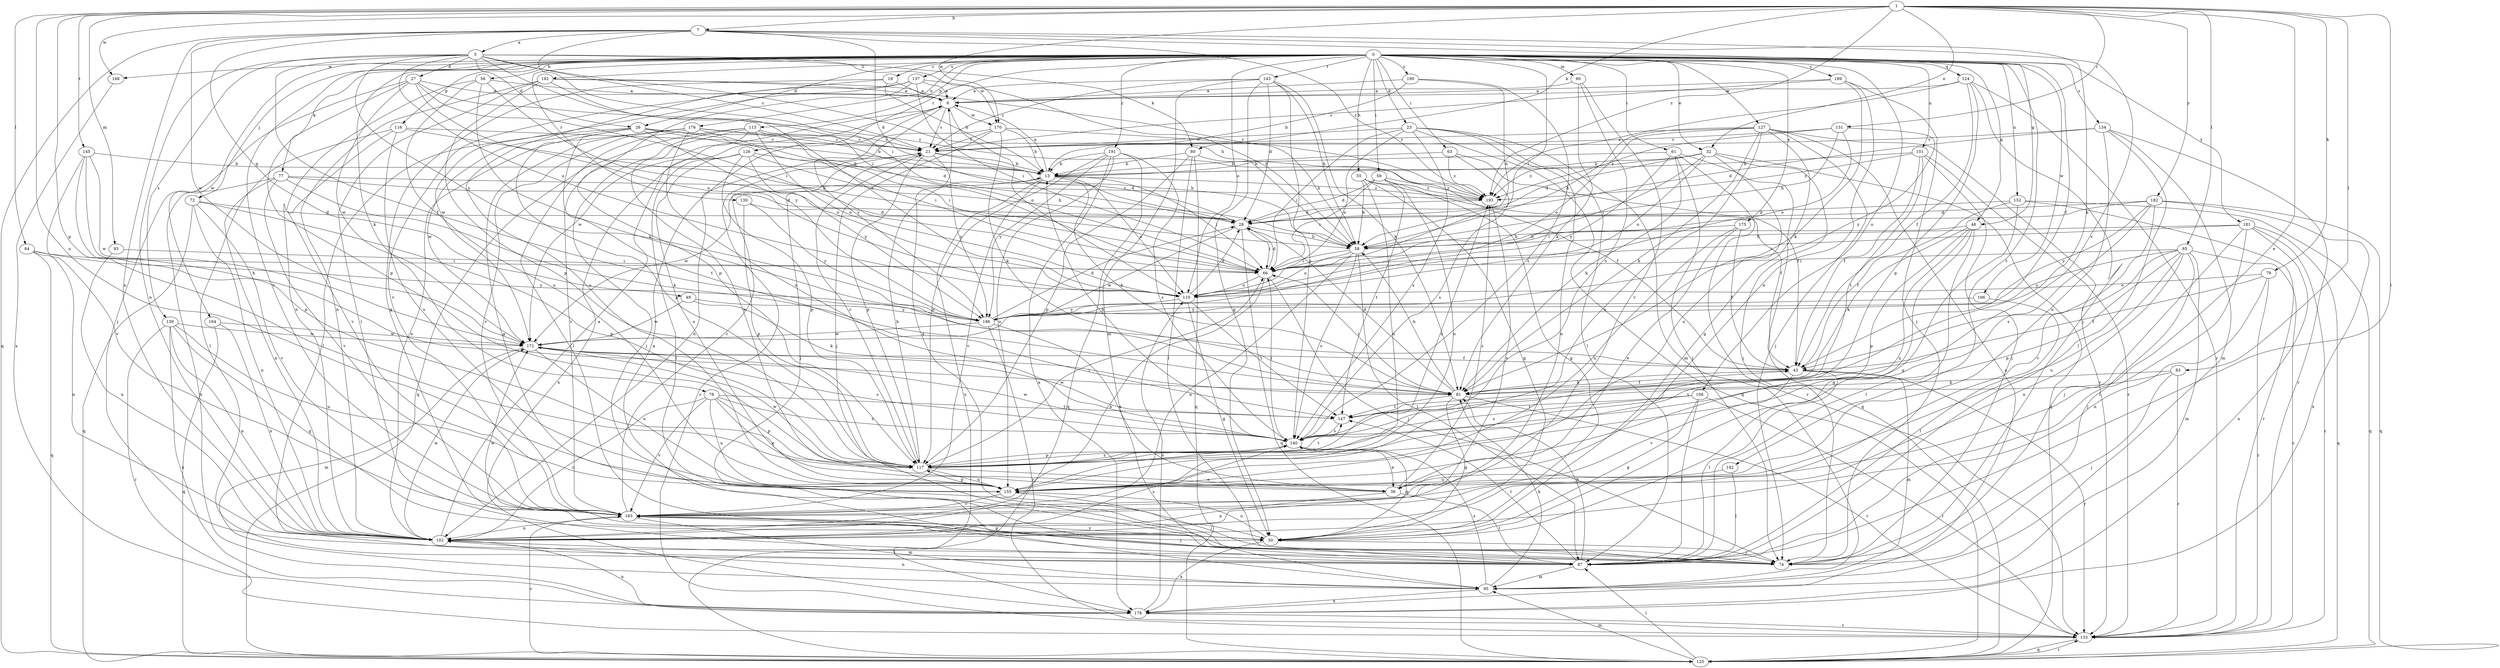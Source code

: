 strict digraph  {
0;
1;
5;
6;
7;
13;
18;
21;
23;
26;
27;
28;
32;
36;
43;
48;
49;
50;
55;
56;
58;
59;
61;
63;
66;
72;
74;
77;
78;
79;
80;
81;
83;
84;
85;
87;
90;
93;
95;
101;
102;
106;
110;
113;
116;
117;
124;
125;
126;
127;
130;
131;
133;
134;
137;
139;
140;
142;
143;
145;
147;
152;
155;
163;
164;
166;
168;
170;
171;
175;
176;
178;
181;
182;
186;
189;
190;
191;
192;
193;
0 -> 18  [label=c];
0 -> 23  [label=d];
0 -> 26  [label=d];
0 -> 32  [label=e];
0 -> 43  [label=f];
0 -> 48  [label=g];
0 -> 55  [label=h];
0 -> 56  [label=h];
0 -> 59  [label=i];
0 -> 61  [label=i];
0 -> 63  [label=i];
0 -> 66  [label=i];
0 -> 72  [label=j];
0 -> 77  [label=k];
0 -> 78  [label=k];
0 -> 90  [label=m];
0 -> 101  [label=n];
0 -> 106  [label=o];
0 -> 110  [label=o];
0 -> 113  [label=p];
0 -> 116  [label=p];
0 -> 124  [label=q];
0 -> 126  [label=r];
0 -> 127  [label=r];
0 -> 130  [label=r];
0 -> 134  [label=s];
0 -> 137  [label=s];
0 -> 142  [label=t];
0 -> 143  [label=t];
0 -> 152  [label=u];
0 -> 163  [label=v];
0 -> 164  [label=w];
0 -> 166  [label=w];
0 -> 168  [label=w];
0 -> 175  [label=x];
0 -> 176  [label=x];
0 -> 181  [label=y];
0 -> 189  [label=z];
0 -> 190  [label=z];
0 -> 191  [label=z];
0 -> 192  [label=z];
1 -> 7  [label=b];
1 -> 32  [label=e];
1 -> 36  [label=e];
1 -> 79  [label=k];
1 -> 80  [label=k];
1 -> 83  [label=l];
1 -> 84  [label=l];
1 -> 85  [label=l];
1 -> 87  [label=l];
1 -> 93  [label=m];
1 -> 117  [label=p];
1 -> 131  [label=r];
1 -> 145  [label=t];
1 -> 155  [label=u];
1 -> 168  [label=w];
1 -> 170  [label=w];
1 -> 182  [label=y];
1 -> 193  [label=z];
5 -> 21  [label=c];
5 -> 26  [label=d];
5 -> 27  [label=d];
5 -> 43  [label=f];
5 -> 58  [label=h];
5 -> 66  [label=i];
5 -> 80  [label=k];
5 -> 102  [label=n];
5 -> 110  [label=o];
5 -> 139  [label=s];
5 -> 170  [label=w];
5 -> 186  [label=y];
6 -> 21  [label=c];
6 -> 110  [label=o];
6 -> 170  [label=w];
6 -> 171  [label=w];
6 -> 186  [label=y];
7 -> 5  [label=a];
7 -> 28  [label=d];
7 -> 48  [label=g];
7 -> 49  [label=g];
7 -> 66  [label=i];
7 -> 81  [label=k];
7 -> 102  [label=n];
7 -> 125  [label=q];
7 -> 140  [label=s];
7 -> 171  [label=w];
7 -> 193  [label=z];
13 -> 6  [label=a];
13 -> 66  [label=i];
13 -> 81  [label=k];
13 -> 110  [label=o];
13 -> 163  [label=v];
13 -> 171  [label=w];
13 -> 178  [label=x];
13 -> 193  [label=z];
18 -> 6  [label=a];
18 -> 13  [label=b];
18 -> 50  [label=g];
18 -> 155  [label=u];
21 -> 13  [label=b];
21 -> 28  [label=d];
21 -> 74  [label=j];
21 -> 117  [label=p];
21 -> 186  [label=y];
23 -> 21  [label=c];
23 -> 66  [label=i];
23 -> 87  [label=l];
23 -> 95  [label=m];
23 -> 102  [label=n];
23 -> 110  [label=o];
23 -> 125  [label=q];
23 -> 140  [label=s];
26 -> 13  [label=b];
26 -> 21  [label=c];
26 -> 28  [label=d];
26 -> 87  [label=l];
26 -> 110  [label=o];
26 -> 117  [label=p];
26 -> 147  [label=t];
26 -> 171  [label=w];
27 -> 6  [label=a];
27 -> 66  [label=i];
27 -> 74  [label=j];
27 -> 110  [label=o];
27 -> 117  [label=p];
27 -> 171  [label=w];
27 -> 193  [label=z];
28 -> 58  [label=h];
28 -> 66  [label=i];
28 -> 125  [label=q];
28 -> 171  [label=w];
32 -> 13  [label=b];
32 -> 28  [label=d];
32 -> 66  [label=i];
32 -> 74  [label=j];
32 -> 110  [label=o];
32 -> 125  [label=q];
32 -> 155  [label=u];
32 -> 193  [label=z];
36 -> 87  [label=l];
36 -> 102  [label=n];
36 -> 193  [label=z];
43 -> 81  [label=k];
43 -> 87  [label=l];
43 -> 95  [label=m];
43 -> 133  [label=r];
43 -> 163  [label=v];
48 -> 50  [label=g];
48 -> 58  [label=h];
48 -> 81  [label=k];
48 -> 87  [label=l];
48 -> 117  [label=p];
48 -> 155  [label=u];
49 -> 81  [label=k];
49 -> 171  [label=w];
49 -> 186  [label=y];
50 -> 74  [label=j];
50 -> 155  [label=u];
50 -> 163  [label=v];
50 -> 171  [label=w];
50 -> 178  [label=x];
55 -> 43  [label=f];
55 -> 50  [label=g];
55 -> 58  [label=h];
55 -> 155  [label=u];
55 -> 193  [label=z];
56 -> 6  [label=a];
56 -> 81  [label=k];
56 -> 102  [label=n];
56 -> 155  [label=u];
56 -> 186  [label=y];
58 -> 66  [label=i];
58 -> 87  [label=l];
58 -> 102  [label=n];
58 -> 110  [label=o];
58 -> 140  [label=s];
59 -> 28  [label=d];
59 -> 50  [label=g];
59 -> 66  [label=i];
59 -> 147  [label=t];
59 -> 155  [label=u];
59 -> 193  [label=z];
61 -> 13  [label=b];
61 -> 74  [label=j];
61 -> 81  [label=k];
61 -> 125  [label=q];
61 -> 133  [label=r];
61 -> 186  [label=y];
63 -> 13  [label=b];
63 -> 43  [label=f];
63 -> 140  [label=s];
63 -> 193  [label=z];
66 -> 28  [label=d];
66 -> 74  [label=j];
66 -> 102  [label=n];
66 -> 110  [label=o];
72 -> 28  [label=d];
72 -> 102  [label=n];
72 -> 117  [label=p];
72 -> 125  [label=q];
72 -> 163  [label=v];
74 -> 6  [label=a];
77 -> 28  [label=d];
77 -> 81  [label=k];
77 -> 102  [label=n];
77 -> 163  [label=v];
77 -> 178  [label=x];
77 -> 193  [label=z];
78 -> 36  [label=e];
78 -> 102  [label=n];
78 -> 117  [label=p];
78 -> 140  [label=s];
78 -> 147  [label=t];
78 -> 155  [label=u];
78 -> 163  [label=v];
79 -> 43  [label=f];
79 -> 102  [label=n];
79 -> 110  [label=o];
79 -> 133  [label=r];
80 -> 13  [label=b];
80 -> 43  [label=f];
80 -> 87  [label=l];
80 -> 117  [label=p];
80 -> 125  [label=q];
81 -> 28  [label=d];
81 -> 43  [label=f];
81 -> 50  [label=g];
81 -> 58  [label=h];
81 -> 66  [label=i];
81 -> 133  [label=r];
81 -> 147  [label=t];
83 -> 74  [label=j];
83 -> 81  [label=k];
83 -> 133  [label=r];
83 -> 147  [label=t];
84 -> 66  [label=i];
84 -> 102  [label=n];
84 -> 125  [label=q];
84 -> 186  [label=y];
85 -> 43  [label=f];
85 -> 66  [label=i];
85 -> 74  [label=j];
85 -> 95  [label=m];
85 -> 102  [label=n];
85 -> 117  [label=p];
85 -> 133  [label=r];
85 -> 155  [label=u];
85 -> 186  [label=y];
87 -> 81  [label=k];
87 -> 95  [label=m];
87 -> 147  [label=t];
90 -> 6  [label=a];
90 -> 81  [label=k];
90 -> 140  [label=s];
90 -> 163  [label=v];
93 -> 66  [label=i];
93 -> 102  [label=n];
95 -> 6  [label=a];
95 -> 81  [label=k];
95 -> 102  [label=n];
95 -> 140  [label=s];
95 -> 178  [label=x];
101 -> 13  [label=b];
101 -> 43  [label=f];
101 -> 74  [label=j];
101 -> 133  [label=r];
101 -> 147  [label=t];
101 -> 193  [label=z];
102 -> 6  [label=a];
102 -> 87  [label=l];
102 -> 140  [label=s];
102 -> 171  [label=w];
106 -> 50  [label=g];
106 -> 87  [label=l];
106 -> 133  [label=r];
106 -> 140  [label=s];
106 -> 147  [label=t];
110 -> 28  [label=d];
110 -> 50  [label=g];
110 -> 147  [label=t];
110 -> 186  [label=y];
113 -> 21  [label=c];
113 -> 36  [label=e];
113 -> 66  [label=i];
113 -> 74  [label=j];
113 -> 110  [label=o];
113 -> 125  [label=q];
113 -> 163  [label=v];
116 -> 21  [label=c];
116 -> 58  [label=h];
116 -> 87  [label=l];
116 -> 155  [label=u];
116 -> 163  [label=v];
117 -> 13  [label=b];
117 -> 21  [label=c];
117 -> 36  [label=e];
117 -> 66  [label=i];
117 -> 140  [label=s];
117 -> 147  [label=t];
117 -> 155  [label=u];
117 -> 171  [label=w];
117 -> 193  [label=z];
124 -> 6  [label=a];
124 -> 43  [label=f];
124 -> 74  [label=j];
124 -> 117  [label=p];
124 -> 133  [label=r];
124 -> 193  [label=z];
125 -> 87  [label=l];
125 -> 95  [label=m];
125 -> 133  [label=r];
125 -> 163  [label=v];
126 -> 13  [label=b];
126 -> 58  [label=h];
126 -> 87  [label=l];
126 -> 117  [label=p];
126 -> 155  [label=u];
126 -> 178  [label=x];
126 -> 186  [label=y];
127 -> 21  [label=c];
127 -> 50  [label=g];
127 -> 58  [label=h];
127 -> 74  [label=j];
127 -> 81  [label=k];
127 -> 110  [label=o];
127 -> 133  [label=r];
127 -> 155  [label=u];
127 -> 178  [label=x];
130 -> 28  [label=d];
130 -> 117  [label=p];
130 -> 186  [label=y];
131 -> 21  [label=c];
131 -> 58  [label=h];
131 -> 110  [label=o];
131 -> 186  [label=y];
131 -> 193  [label=z];
133 -> 21  [label=c];
133 -> 125  [label=q];
134 -> 21  [label=c];
134 -> 28  [label=d];
134 -> 87  [label=l];
134 -> 95  [label=m];
134 -> 133  [label=r];
134 -> 155  [label=u];
137 -> 6  [label=a];
137 -> 58  [label=h];
137 -> 66  [label=i];
137 -> 117  [label=p];
137 -> 163  [label=v];
137 -> 171  [label=w];
139 -> 50  [label=g];
139 -> 102  [label=n];
139 -> 133  [label=r];
139 -> 155  [label=u];
139 -> 171  [label=w];
139 -> 178  [label=x];
140 -> 13  [label=b];
140 -> 36  [label=e];
140 -> 50  [label=g];
140 -> 66  [label=i];
140 -> 117  [label=p];
140 -> 171  [label=w];
142 -> 87  [label=l];
142 -> 155  [label=u];
143 -> 6  [label=a];
143 -> 21  [label=c];
143 -> 28  [label=d];
143 -> 50  [label=g];
143 -> 58  [label=h];
143 -> 81  [label=k];
143 -> 95  [label=m];
143 -> 140  [label=s];
145 -> 13  [label=b];
145 -> 81  [label=k];
145 -> 117  [label=p];
145 -> 163  [label=v];
145 -> 171  [label=w];
147 -> 140  [label=s];
147 -> 171  [label=w];
152 -> 28  [label=d];
152 -> 43  [label=f];
152 -> 50  [label=g];
152 -> 125  [label=q];
152 -> 133  [label=r];
155 -> 74  [label=j];
155 -> 117  [label=p];
155 -> 163  [label=v];
163 -> 21  [label=c];
163 -> 50  [label=g];
163 -> 74  [label=j];
163 -> 95  [label=m];
163 -> 102  [label=n];
164 -> 102  [label=n];
164 -> 125  [label=q];
164 -> 171  [label=w];
166 -> 87  [label=l];
166 -> 186  [label=y];
168 -> 178  [label=x];
170 -> 13  [label=b];
170 -> 21  [label=c];
170 -> 58  [label=h];
170 -> 74  [label=j];
170 -> 81  [label=k];
170 -> 102  [label=n];
171 -> 43  [label=f];
171 -> 95  [label=m];
171 -> 140  [label=s];
171 -> 155  [label=u];
175 -> 36  [label=e];
175 -> 43  [label=f];
175 -> 58  [label=h];
175 -> 155  [label=u];
176 -> 21  [label=c];
176 -> 50  [label=g];
176 -> 58  [label=h];
176 -> 66  [label=i];
176 -> 87  [label=l];
176 -> 102  [label=n];
176 -> 140  [label=s];
176 -> 163  [label=v];
178 -> 102  [label=n];
178 -> 110  [label=o];
178 -> 133  [label=r];
181 -> 58  [label=h];
181 -> 66  [label=i];
181 -> 74  [label=j];
181 -> 87  [label=l];
181 -> 125  [label=q];
181 -> 133  [label=r];
181 -> 178  [label=x];
182 -> 28  [label=d];
182 -> 66  [label=i];
182 -> 125  [label=q];
182 -> 140  [label=s];
182 -> 163  [label=v];
182 -> 178  [label=x];
182 -> 186  [label=y];
186 -> 28  [label=d];
186 -> 36  [label=e];
186 -> 133  [label=r];
186 -> 171  [label=w];
189 -> 6  [label=a];
189 -> 21  [label=c];
189 -> 36  [label=e];
189 -> 74  [label=j];
189 -> 81  [label=k];
190 -> 6  [label=a];
190 -> 13  [label=b];
190 -> 58  [label=h];
190 -> 140  [label=s];
191 -> 13  [label=b];
191 -> 117  [label=p];
191 -> 125  [label=q];
191 -> 140  [label=s];
191 -> 155  [label=u];
191 -> 178  [label=x];
191 -> 186  [label=y];
192 -> 6  [label=a];
192 -> 87  [label=l];
192 -> 102  [label=n];
192 -> 110  [label=o];
192 -> 117  [label=p];
192 -> 193  [label=z];
193 -> 28  [label=d];
193 -> 163  [label=v];
}
